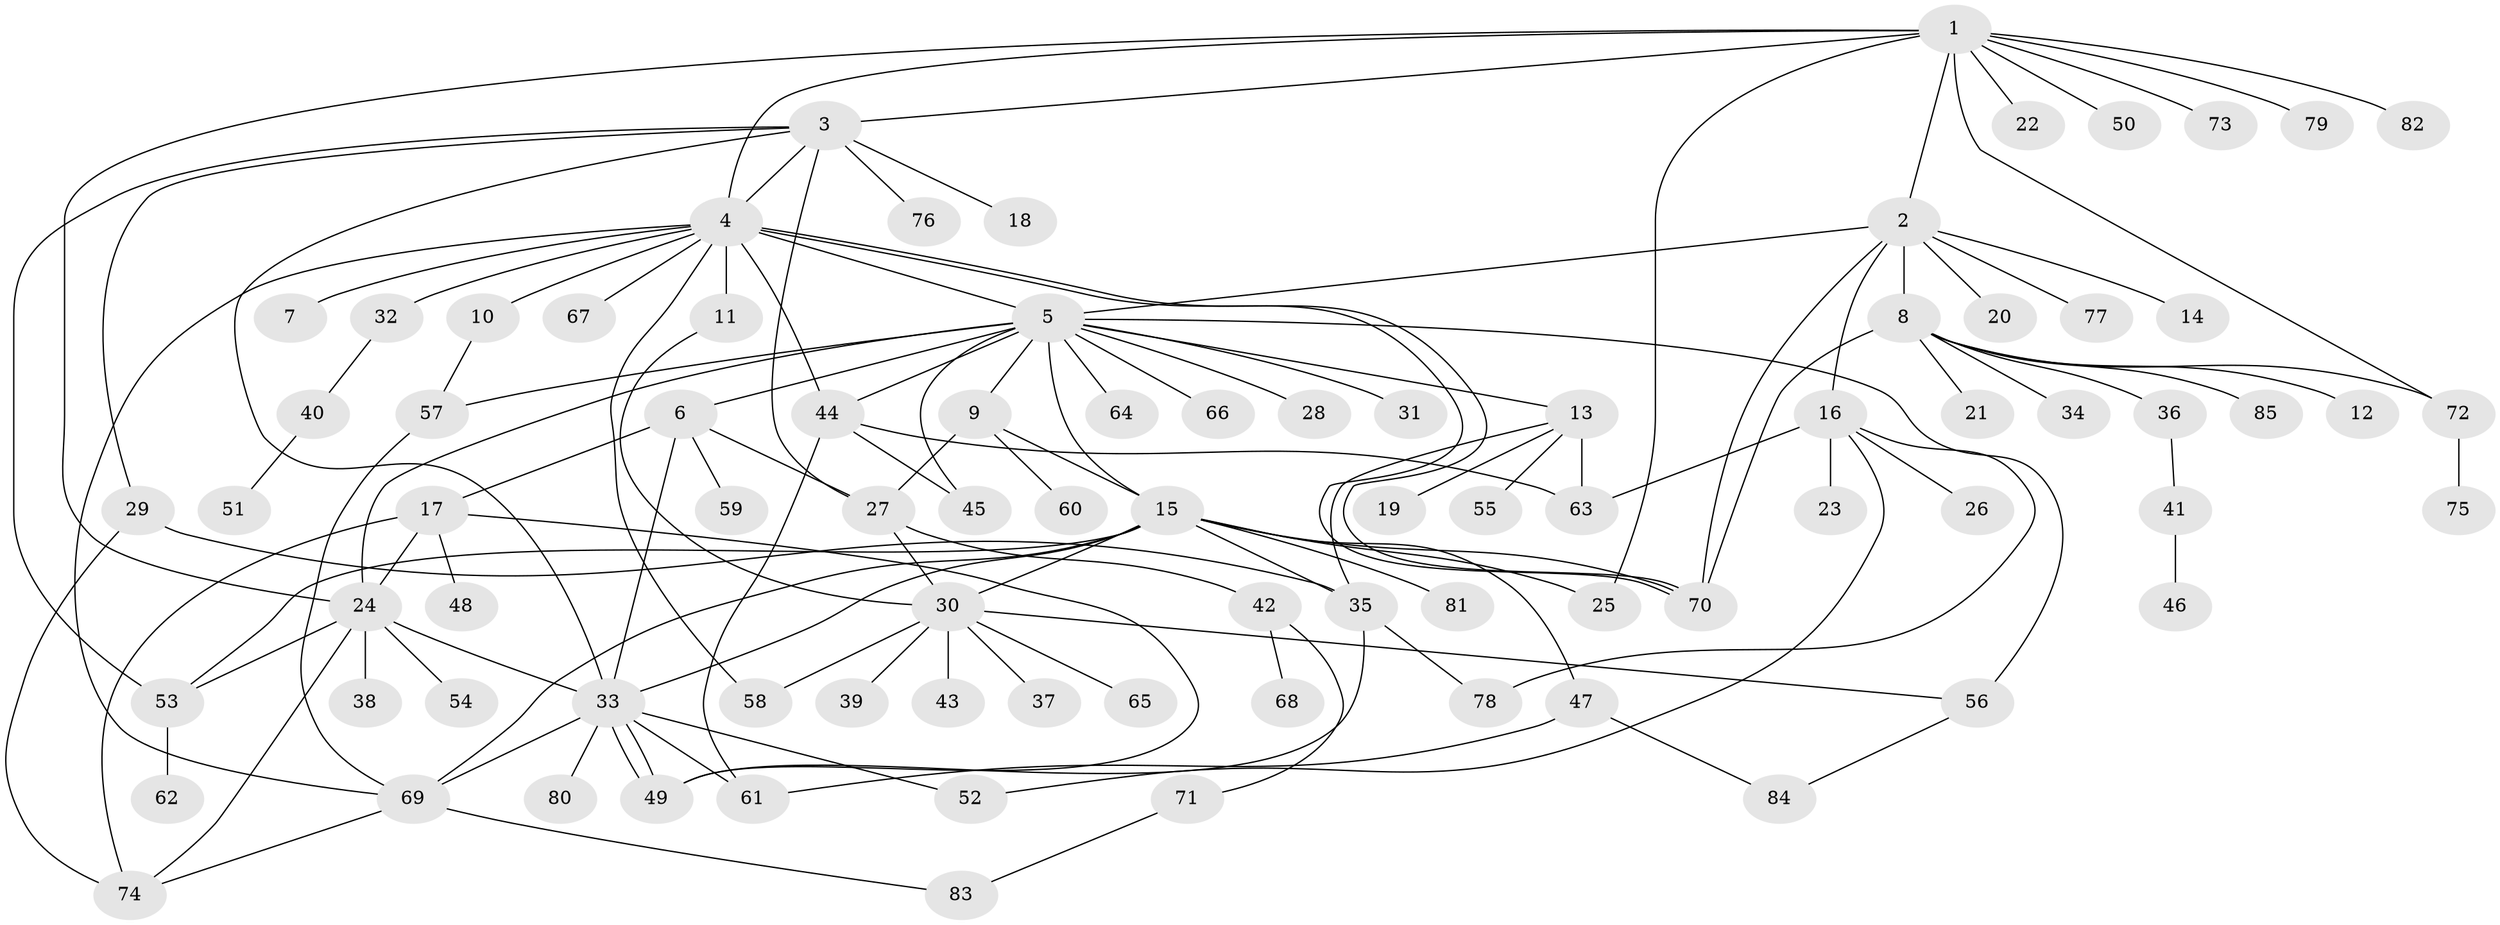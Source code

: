 // Generated by graph-tools (version 1.1) at 2025/14/03/09/25 04:14:25]
// undirected, 85 vertices, 128 edges
graph export_dot {
graph [start="1"]
  node [color=gray90,style=filled];
  1;
  2;
  3;
  4;
  5;
  6;
  7;
  8;
  9;
  10;
  11;
  12;
  13;
  14;
  15;
  16;
  17;
  18;
  19;
  20;
  21;
  22;
  23;
  24;
  25;
  26;
  27;
  28;
  29;
  30;
  31;
  32;
  33;
  34;
  35;
  36;
  37;
  38;
  39;
  40;
  41;
  42;
  43;
  44;
  45;
  46;
  47;
  48;
  49;
  50;
  51;
  52;
  53;
  54;
  55;
  56;
  57;
  58;
  59;
  60;
  61;
  62;
  63;
  64;
  65;
  66;
  67;
  68;
  69;
  70;
  71;
  72;
  73;
  74;
  75;
  76;
  77;
  78;
  79;
  80;
  81;
  82;
  83;
  84;
  85;
  1 -- 2;
  1 -- 3;
  1 -- 4;
  1 -- 22;
  1 -- 24;
  1 -- 25;
  1 -- 50;
  1 -- 72;
  1 -- 73;
  1 -- 79;
  1 -- 82;
  2 -- 5;
  2 -- 8;
  2 -- 14;
  2 -- 16;
  2 -- 20;
  2 -- 70;
  2 -- 77;
  3 -- 4;
  3 -- 18;
  3 -- 27;
  3 -- 29;
  3 -- 33;
  3 -- 53;
  3 -- 76;
  4 -- 5;
  4 -- 7;
  4 -- 10;
  4 -- 11;
  4 -- 32;
  4 -- 44;
  4 -- 58;
  4 -- 67;
  4 -- 69;
  4 -- 70;
  4 -- 70;
  5 -- 6;
  5 -- 9;
  5 -- 13;
  5 -- 15;
  5 -- 24;
  5 -- 28;
  5 -- 31;
  5 -- 44;
  5 -- 45;
  5 -- 56;
  5 -- 57;
  5 -- 64;
  5 -- 66;
  6 -- 17;
  6 -- 27;
  6 -- 33;
  6 -- 59;
  8 -- 12;
  8 -- 21;
  8 -- 34;
  8 -- 36;
  8 -- 70;
  8 -- 72;
  8 -- 85;
  9 -- 15;
  9 -- 27;
  9 -- 60;
  10 -- 57;
  11 -- 30;
  13 -- 19;
  13 -- 35;
  13 -- 55;
  13 -- 63;
  15 -- 25;
  15 -- 30;
  15 -- 33;
  15 -- 35;
  15 -- 47;
  15 -- 53;
  15 -- 69;
  15 -- 70;
  15 -- 81;
  16 -- 23;
  16 -- 26;
  16 -- 52;
  16 -- 63;
  16 -- 78;
  17 -- 24;
  17 -- 48;
  17 -- 49;
  17 -- 74;
  24 -- 33;
  24 -- 38;
  24 -- 53;
  24 -- 54;
  24 -- 74;
  27 -- 30;
  27 -- 42;
  29 -- 35;
  29 -- 74;
  30 -- 37;
  30 -- 39;
  30 -- 43;
  30 -- 56;
  30 -- 58;
  30 -- 65;
  32 -- 40;
  33 -- 49;
  33 -- 49;
  33 -- 52;
  33 -- 61;
  33 -- 69;
  33 -- 80;
  35 -- 49;
  35 -- 78;
  36 -- 41;
  40 -- 51;
  41 -- 46;
  42 -- 68;
  42 -- 71;
  44 -- 45;
  44 -- 61;
  44 -- 63;
  47 -- 61;
  47 -- 84;
  53 -- 62;
  56 -- 84;
  57 -- 69;
  69 -- 74;
  69 -- 83;
  71 -- 83;
  72 -- 75;
}
